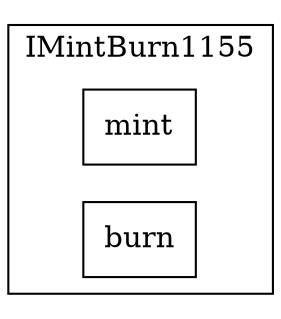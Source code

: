 strict digraph {
rankdir="LR"
node [shape=box]
subgraph cluster_20_IMintBurn1155 {
label = "IMintBurn1155"
"20_mint" [label="mint"]
"20_burn" [label="burn"]
}subgraph cluster_solidity {
label = "[Solidity]"
}
}